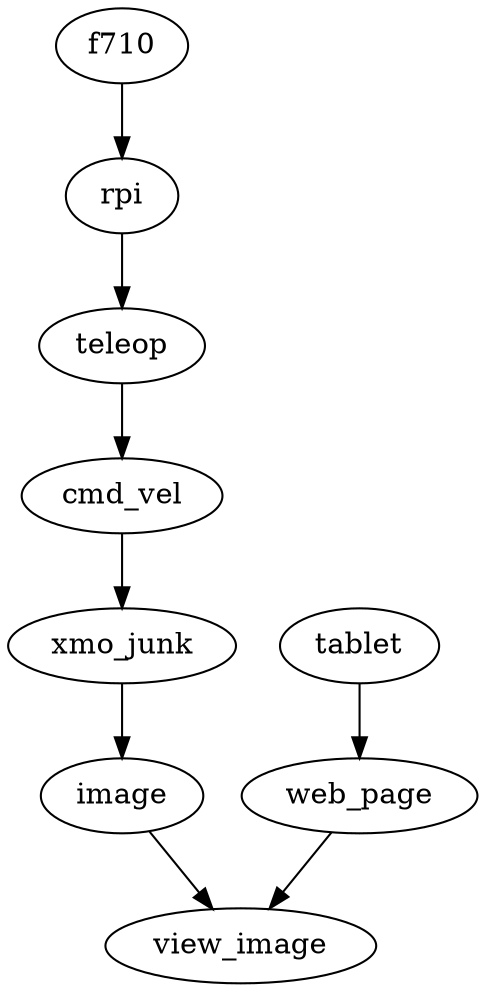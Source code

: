 digraph {

    f710 -> rpi
    rpi -> teleop
    teleop -> cmd_vel

    cmd_vel -> xmo_junk
    xmo_junk -> image

    tablet -> web_page
    web_page -> view_image
    //tablet -> joy_stick

    //joy_stick -> cmd_vel

    image -> view_image

}